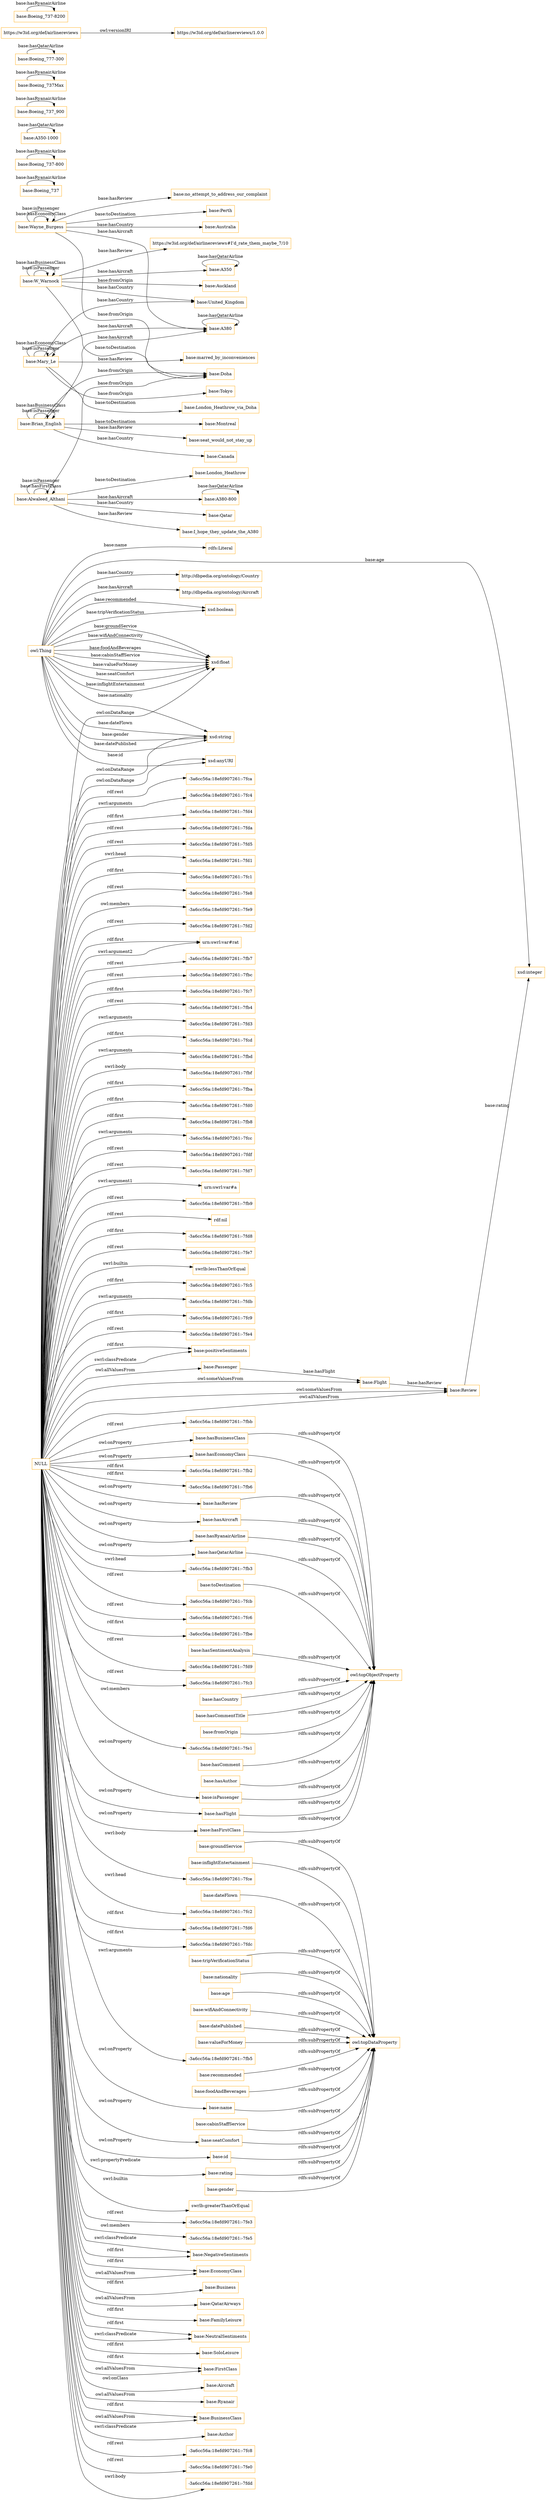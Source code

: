 digraph ar2dtool_diagram { 
rankdir=LR;
size="1501"
node [shape = rectangle, color="orange"]; "base:positiveSentiments" "base:Passenger" "base:NegativeSentiments" "base:EconomyClass" "base:Business" "base:QatarAirways" "base:FamilyLeisure" "http://dbpedia.org/ontology/Country" "base:NeutralSentiments" "http://dbpedia.org/ontology/Aircraft" "base:SoloLeisure" "base:FirstClass" "base:Aircraft" "base:Ryanair" "base:BusinessClass" "base:Review" "base:Flight" "base:Author" ; /*classes style*/
	"base:A350" -> "base:A350" [ label = "base:hasQatarAirline" ];
	"base:toDestination" -> "owl:topObjectProperty" [ label = "rdfs:subPropertyOf" ];
	"base:age" -> "owl:topDataProperty" [ label = "rdfs:subPropertyOf" ];
	"base:A380-800" -> "base:A380-800" [ label = "base:hasQatarAirline" ];
	"base:valueForMoney" -> "owl:topDataProperty" [ label = "rdfs:subPropertyOf" ];
	"base:hasBusinessClass" -> "owl:topObjectProperty" [ label = "rdfs:subPropertyOf" ];
	"base:Boeing_737" -> "base:Boeing_737" [ label = "base:hasRyanairAirline" ];
	"base:id" -> "owl:topDataProperty" [ label = "rdfs:subPropertyOf" ];
	"base:hasEconomyClass" -> "owl:topObjectProperty" [ label = "rdfs:subPropertyOf" ];
	"base:hasSentimentAnalysis" -> "owl:topObjectProperty" [ label = "rdfs:subPropertyOf" ];
	"base:hasCountry" -> "owl:topObjectProperty" [ label = "rdfs:subPropertyOf" ];
	"base:hasCommentTitle" -> "owl:topObjectProperty" [ label = "rdfs:subPropertyOf" ];
	"base:recommended" -> "owl:topDataProperty" [ label = "rdfs:subPropertyOf" ];
	"base:Boeing_737-800" -> "base:Boeing_737-800" [ label = "base:hasRyanairAirline" ];
	"base:A350-1000" -> "base:A350-1000" [ label = "base:hasQatarAirline" ];
	"base:fromOrigin" -> "owl:topObjectProperty" [ label = "rdfs:subPropertyOf" ];
	"base:Wayne_Burgess" -> "base:no_attempt_to_address_our_complaint" [ label = "base:hasReview" ];
	"base:Wayne_Burgess" -> "base:Wayne_Burgess" [ label = "base:hasEconomyClass" ];
	"base:Wayne_Burgess" -> "base:Wayne_Burgess" [ label = "base:isPassenger" ];
	"base:Wayne_Burgess" -> "base:Perth" [ label = "base:toDestination" ];
	"base:Wayne_Burgess" -> "base:Australia" [ label = "base:hasCountry" ];
	"base:Wayne_Burgess" -> "base:Doha" [ label = "base:fromOrigin" ];
	"base:Wayne_Burgess" -> "base:A380" [ label = "base:hasAircraft" ];
	"base:hasReview" -> "owl:topObjectProperty" [ label = "rdfs:subPropertyOf" ];
	"base:foodAndBeverages" -> "owl:topDataProperty" [ label = "rdfs:subPropertyOf" ];
	"base:rating" -> "owl:topDataProperty" [ label = "rdfs:subPropertyOf" ];
	"base:gender" -> "owl:topDataProperty" [ label = "rdfs:subPropertyOf" ];
	"base:name" -> "owl:topDataProperty" [ label = "rdfs:subPropertyOf" ];
	"base:hasComment" -> "owl:topObjectProperty" [ label = "rdfs:subPropertyOf" ];
	"base:Boeing_737_900" -> "base:Boeing_737_900" [ label = "base:hasRyanairAirline" ];
	"base:Alwaleed_Althani" -> "base:Alwaleed_Althani" [ label = "base:hasFirstClass" ];
	"base:Alwaleed_Althani" -> "base:A380-800" [ label = "base:hasAircraft" ];
	"base:Alwaleed_Althani" -> "base:Alwaleed_Althani" [ label = "base:isPassenger" ];
	"base:Alwaleed_Althani" -> "base:Qatar" [ label = "base:hasCountry" ];
	"base:Alwaleed_Althani" -> "base:Doha" [ label = "base:fromOrigin" ];
	"base:Alwaleed_Althani" -> "base:I_hope_they_update_the_A380" [ label = "base:hasReview" ];
	"base:Alwaleed_Althani" -> "base:London_Heathrow" [ label = "base:toDestination" ];
	"NULL" -> "-3a6cc56a:18efd907261:-7fc8" [ label = "rdf:rest" ];
	"NULL" -> "base:positiveSentiments" [ label = "rdf:first" ];
	"NULL" -> "-3a6cc56a:18efd907261:-7fe0" [ label = "rdf:rest" ];
	"NULL" -> "base:NeutralSentiments" [ label = "swrl:classPredicate" ];
	"NULL" -> "-3a6cc56a:18efd907261:-7fdd" [ label = "swrl:body" ];
	"NULL" -> "-3a6cc56a:18efd907261:-7fca" [ label = "rdf:rest" ];
	"NULL" -> "base:FirstClass" [ label = "owl:allValuesFrom" ];
	"NULL" -> "base:hasEconomyClass" [ label = "owl:onProperty" ];
	"NULL" -> "xsd:anyURI" [ label = "owl:onDataRange" ];
	"NULL" -> "-3a6cc56a:18efd907261:-7fc4" [ label = "swrl:arguments" ];
	"NULL" -> "-3a6cc56a:18efd907261:-7fd4" [ label = "rdf:first" ];
	"NULL" -> "base:FamilyLeisure" [ label = "rdf:first" ];
	"NULL" -> "-3a6cc56a:18efd907261:-7fda" [ label = "rdf:rest" ];
	"NULL" -> "-3a6cc56a:18efd907261:-7fd5" [ label = "rdf:rest" ];
	"NULL" -> "-3a6cc56a:18efd907261:-7fd1" [ label = "swrl:head" ];
	"NULL" -> "-3a6cc56a:18efd907261:-7fc1" [ label = "rdf:first" ];
	"NULL" -> "-3a6cc56a:18efd907261:-7fe8" [ label = "rdf:rest" ];
	"NULL" -> "base:BusinessClass" [ label = "owl:allValuesFrom" ];
	"NULL" -> "-3a6cc56a:18efd907261:-7fe9" [ label = "owl:members" ];
	"NULL" -> "-3a6cc56a:18efd907261:-7fd2" [ label = "rdf:rest" ];
	"NULL" -> "urn:swrl:var#rat" [ label = "rdf:first" ];
	"NULL" -> "base:hasAircraft" [ label = "owl:onProperty" ];
	"NULL" -> "base:hasRyanairAirline" [ label = "owl:onProperty" ];
	"NULL" -> "-3a6cc56a:18efd907261:-7fb7" [ label = "rdf:rest" ];
	"NULL" -> "base:EconomyClass" [ label = "owl:allValuesFrom" ];
	"NULL" -> "xsd:float" [ label = "owl:onDataRange" ];
	"NULL" -> "-3a6cc56a:18efd907261:-7fbc" [ label = "rdf:rest" ];
	"NULL" -> "base:Review" [ label = "owl:someValuesFrom" ];
	"NULL" -> "base:Business" [ label = "rdf:first" ];
	"NULL" -> "-3a6cc56a:18efd907261:-7fc7" [ label = "rdf:first" ];
	"NULL" -> "-3a6cc56a:18efd907261:-7fb4" [ label = "rdf:rest" ];
	"NULL" -> "-3a6cc56a:18efd907261:-7fd3" [ label = "swrl:arguments" ];
	"NULL" -> "-3a6cc56a:18efd907261:-7fcd" [ label = "rdf:first" ];
	"NULL" -> "-3a6cc56a:18efd907261:-7fbd" [ label = "swrl:arguments" ];
	"NULL" -> "base:rating" [ label = "swrl:propertyPredicate" ];
	"NULL" -> "-3a6cc56a:18efd907261:-7fbf" [ label = "swrl:body" ];
	"NULL" -> "base:hasQatarAirline" [ label = "owl:onProperty" ];
	"NULL" -> "base:Author" [ label = "swrl:classPredicate" ];
	"NULL" -> "base:isPassenger" [ label = "owl:onProperty" ];
	"NULL" -> "-3a6cc56a:18efd907261:-7fba" [ label = "rdf:first" ];
	"NULL" -> "-3a6cc56a:18efd907261:-7fd0" [ label = "rdf:first" ];
	"NULL" -> "-3a6cc56a:18efd907261:-7fb8" [ label = "rdf:first" ];
	"NULL" -> "-3a6cc56a:18efd907261:-7fcc" [ label = "swrl:arguments" ];
	"NULL" -> "-3a6cc56a:18efd907261:-7fdf" [ label = "rdf:rest" ];
	"NULL" -> "base:EconomyClass" [ label = "rdf:first" ];
	"NULL" -> "-3a6cc56a:18efd907261:-7fd7" [ label = "rdf:rest" ];
	"NULL" -> "urn:swrl:var#a" [ label = "swrl:argument1" ];
	"NULL" -> "base:seatComfort" [ label = "owl:onProperty" ];
	"NULL" -> "base:SoloLeisure" [ label = "rdf:first" ];
	"NULL" -> "-3a6cc56a:18efd907261:-7fb9" [ label = "rdf:rest" ];
	"NULL" -> "urn:swrl:var#rat" [ label = "swrl:argument2" ];
	"NULL" -> "rdf:nil" [ label = "rdf:rest" ];
	"NULL" -> "base:hasFlight" [ label = "owl:onProperty" ];
	"NULL" -> "-3a6cc56a:18efd907261:-7fd8" [ label = "rdf:first" ];
	"NULL" -> "-3a6cc56a:18efd907261:-7fe7" [ label = "rdf:rest" ];
	"NULL" -> "base:Ryanair" [ label = "owl:allValuesFrom" ];
	"NULL" -> "base:Aircraft" [ label = "owl:onClass" ];
	"NULL" -> "swrlb:lessThanOrEqual" [ label = "swrl:builtin" ];
	"NULL" -> "base:NegativeSentiments" [ label = "rdf:first" ];
	"NULL" -> "-3a6cc56a:18efd907261:-7fc5" [ label = "rdf:first" ];
	"NULL" -> "-3a6cc56a:18efd907261:-7fdb" [ label = "swrl:arguments" ];
	"NULL" -> "base:FirstClass" [ label = "rdf:first" ];
	"NULL" -> "base:Flight" [ label = "owl:someValuesFrom" ];
	"NULL" -> "-3a6cc56a:18efd907261:-7fc9" [ label = "rdf:first" ];
	"NULL" -> "-3a6cc56a:18efd907261:-7fe4" [ label = "rdf:rest" ];
	"NULL" -> "-3a6cc56a:18efd907261:-7fbb" [ label = "rdf:rest" ];
	"NULL" -> "-3a6cc56a:18efd907261:-7fb2" [ label = "rdf:first" ];
	"NULL" -> "base:positiveSentiments" [ label = "swrl:classPredicate" ];
	"NULL" -> "base:hasBusinessClass" [ label = "owl:onProperty" ];
	"NULL" -> "-3a6cc56a:18efd907261:-7fb6" [ label = "rdf:first" ];
	"NULL" -> "-3a6cc56a:18efd907261:-7fb3" [ label = "swrl:head" ];
	"NULL" -> "-3a6cc56a:18efd907261:-7fcb" [ label = "rdf:rest" ];
	"NULL" -> "-3a6cc56a:18efd907261:-7fc6" [ label = "rdf:rest" ];
	"NULL" -> "base:name" [ label = "owl:onProperty" ];
	"NULL" -> "base:id" [ label = "owl:onProperty" ];
	"NULL" -> "-3a6cc56a:18efd907261:-7fbe" [ label = "rdf:first" ];
	"NULL" -> "-3a6cc56a:18efd907261:-7fd9" [ label = "rdf:rest" ];
	"NULL" -> "-3a6cc56a:18efd907261:-7fc3" [ label = "rdf:rest" ];
	"NULL" -> "base:QatarAirways" [ label = "owl:allValuesFrom" ];
	"NULL" -> "xsd:string" [ label = "owl:onDataRange" ];
	"NULL" -> "-3a6cc56a:18efd907261:-7fe1" [ label = "owl:members" ];
	"NULL" -> "-3a6cc56a:18efd907261:-7fce" [ label = "swrl:body" ];
	"NULL" -> "-3a6cc56a:18efd907261:-7fc2" [ label = "swrl:head" ];
	"NULL" -> "-3a6cc56a:18efd907261:-7fd6" [ label = "rdf:first" ];
	"NULL" -> "-3a6cc56a:18efd907261:-7fdc" [ label = "rdf:first" ];
	"NULL" -> "-3a6cc56a:18efd907261:-7fb5" [ label = "swrl:arguments" ];
	"NULL" -> "base:Passenger" [ label = "owl:allValuesFrom" ];
	"NULL" -> "base:NegativeSentiments" [ label = "swrl:classPredicate" ];
	"NULL" -> "swrlb:greaterThanOrEqual" [ label = "swrl:builtin" ];
	"NULL" -> "base:Review" [ label = "owl:allValuesFrom" ];
	"NULL" -> "base:hasFirstClass" [ label = "owl:onProperty" ];
	"NULL" -> "base:hasReview" [ label = "owl:onProperty" ];
	"NULL" -> "-3a6cc56a:18efd907261:-7fe3" [ label = "rdf:rest" ];
	"NULL" -> "base:NeutralSentiments" [ label = "rdf:first" ];
	"NULL" -> "-3a6cc56a:18efd907261:-7fe5" [ label = "owl:members" ];
	"NULL" -> "base:BusinessClass" [ label = "rdf:first" ];
	"base:groundService" -> "owl:topDataProperty" [ label = "rdfs:subPropertyOf" ];
	"base:W_Warnock" -> "base:United_Kingdom" [ label = "base:hasCountry" ];
	"base:W_Warnock" -> "base:W_Warnock" [ label = "base:isPassenger" ];
	"base:W_Warnock" -> "base:Auckland" [ label = "base:fromOrigin" ];
	"base:W_Warnock" -> "base:A350" [ label = "base:hasAircraft" ];
	"base:W_Warnock" -> "https://w3id.org/def/airlinereviews#I’d_rate_them_maybe_7/10" [ label = "base:hasReview" ];
	"base:W_Warnock" -> "base:Doha" [ label = "base:toDestination" ];
	"base:W_Warnock" -> "base:W_Warnock" [ label = "base:hasBusinessClass" ];
	"base:A380" -> "base:A380" [ label = "base:hasQatarAirline" ];
	"base:isPassenger" -> "owl:topObjectProperty" [ label = "rdfs:subPropertyOf" ];
	"base:wifiAndConnectivity" -> "owl:topDataProperty" [ label = "rdfs:subPropertyOf" ];
	"base:datePublished" -> "owl:topDataProperty" [ label = "rdfs:subPropertyOf" ];
	"base:cabinStaffService" -> "owl:topDataProperty" [ label = "rdfs:subPropertyOf" ];
	"base:seatComfort" -> "owl:topDataProperty" [ label = "rdfs:subPropertyOf" ];
	"base:hasFirstClass" -> "owl:topObjectProperty" [ label = "rdfs:subPropertyOf" ];
	"base:Boeing_737Max" -> "base:Boeing_737Max" [ label = "base:hasRyanairAirline" ];
	"base:hasAuthor" -> "owl:topObjectProperty" [ label = "rdfs:subPropertyOf" ];
	"base:inflightEntertainment" -> "owl:topDataProperty" [ label = "rdfs:subPropertyOf" ];
	"base:Boeing_777-300" -> "base:Boeing_777-300" [ label = "base:hasQatarAirline" ];
	"https://w3id.org/def/airlinereviews" -> "https://w3id.org/def/airlinereviews/1.0.0" [ label = "owl:versionIRI" ];
	"base:dateFlown" -> "owl:topDataProperty" [ label = "rdfs:subPropertyOf" ];
	"base:tripVerificationStatus" -> "owl:topDataProperty" [ label = "rdfs:subPropertyOf" ];
	"base:Mary_Le" -> "base:A380" [ label = "base:hasAircraft" ];
	"base:Mary_Le" -> "base:marred_by_inconveniences" [ label = "base:hasReview" ];
	"base:Mary_Le" -> "base:United_Kingdom" [ label = "base:hasCountry" ];
	"base:Mary_Le" -> "base:Mary_Le" [ label = "base:isPassenger" ];
	"base:Mary_Le" -> "base:London_Heathrow_via_Doha" [ label = "base:toDestination" ];
	"base:Mary_Le" -> "base:Tokyo" [ label = "base:fromOrigin" ];
	"base:Mary_Le" -> "base:Mary_Le" [ label = "base:hasEconomyClass" ];
	"base:Brian_English" -> "base:Brian_English" [ label = "base:isPassenger" ];
	"base:Brian_English" -> "base:seat_would_not_stay_up" [ label = "base:hasReview" ];
	"base:Brian_English" -> "base:Doha" [ label = "base:fromOrigin" ];
	"base:Brian_English" -> "base:Canada" [ label = "base:hasCountry" ];
	"base:Brian_English" -> "base:Montreal" [ label = "base:toDestination" ];
	"base:Brian_English" -> "base:Brian_English" [ label = "base:hasBusinessClass" ];
	"base:Brian_English" -> "base:A380" [ label = "base:hasAircraft" ];
	"base:hasAircraft" -> "owl:topObjectProperty" [ label = "rdfs:subPropertyOf" ];
	"base:nationality" -> "owl:topDataProperty" [ label = "rdfs:subPropertyOf" ];
	"base:hasRyanairAirline" -> "owl:topObjectProperty" [ label = "rdfs:subPropertyOf" ];
	"base:hasFlight" -> "owl:topObjectProperty" [ label = "rdfs:subPropertyOf" ];
	"base:Boeing_737-8200" -> "base:Boeing_737-8200" [ label = "base:hasRyanairAirline" ];
	"base:hasQatarAirline" -> "owl:topObjectProperty" [ label = "rdfs:subPropertyOf" ];
	"owl:Thing" -> "http://dbpedia.org/ontology/Aircraft" [ label = "base:hasAircraft" ];
	"owl:Thing" -> "xsd:float" [ label = "base:wifiAndConnectivity" ];
	"owl:Thing" -> "xsd:float" [ label = "base:foodAndBeverages" ];
	"owl:Thing" -> "xsd:float" [ label = "base:cabinStaffService" ];
	"owl:Thing" -> "xsd:integer" [ label = "base:age" ];
	"owl:Thing" -> "xsd:boolean" [ label = "base:recommended" ];
	"base:Review" -> "xsd:integer" [ label = "base:rating" ];
	"owl:Thing" -> "xsd:float" [ label = "base:valueForMoney" ];
	"owl:Thing" -> "xsd:anyURI" [ label = "base:id" ];
	"base:Passenger" -> "base:Flight" [ label = "base:hasFlight" ];
	"owl:Thing" -> "xsd:string" [ label = "base:gender" ];
	"owl:Thing" -> "xsd:string" [ label = "base:datePublished" ];
	"base:Flight" -> "base:Review" [ label = "base:hasReview" ];
	"owl:Thing" -> "xsd:float" [ label = "base:seatComfort" ];
	"owl:Thing" -> "xsd:float" [ label = "base:inflightEntertainment" ];
	"owl:Thing" -> "xsd:boolean" [ label = "base:tripVerificationStatus" ];
	"owl:Thing" -> "xsd:string" [ label = "base:nationality" ];
	"owl:Thing" -> "rdfs:Literal" [ label = "base:name" ];
	"owl:Thing" -> "xsd:float" [ label = "base:groundService" ];
	"owl:Thing" -> "http://dbpedia.org/ontology/Country" [ label = "base:hasCountry" ];
	"owl:Thing" -> "xsd:string" [ label = "base:dateFlown" ];

}
